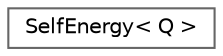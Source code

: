 digraph "Graphical Class Hierarchy"
{
 // INTERACTIVE_SVG=YES
 // LATEX_PDF_SIZE
  bgcolor="transparent";
  edge [fontname=Helvetica,fontsize=10,labelfontname=Helvetica,labelfontsize=10];
  node [fontname=Helvetica,fontsize=10,shape=box,height=0.2,width=0.4];
  rankdir="LR";
  Node0 [id="Node000000",label="SelfEnergy\< Q \>",height=0.2,width=0.4,color="grey40", fillcolor="white", style="filled",URL="$d5/df6/classSelfEnergy.html",tooltip="TODO: Use Vertex buffer for self-energy."];
}
